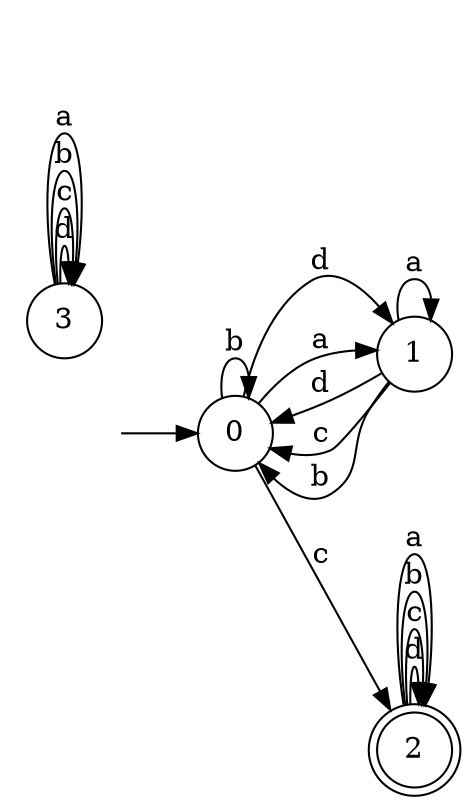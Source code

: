 digraph {
  rankdir=LR;
  0 [label="0", shape = circle];
  0 -> 1 [label="d"];
  0 -> 2 [label="c"];
  0 -> 0 [label="b"];
  0 -> 1 [label="a"];
  1 [label="1", shape = circle];
  1 -> 0 [label="d"];
  1 -> 0 [label="c"];
  1 -> 0 [label="b"];
  1 -> 1 [label="a"];
  2 [label="2", shape = doublecircle];
  2 -> 2 [label="d"];
  2 -> 2 [label="c"];
  2 -> 2 [label="b"];
  2 -> 2 [label="a"];
  3 [label="3", shape = circle];
  3 -> 3 [label="d"];
  3 -> 3 [label="c"];
  3 -> 3 [label="b"];
  3 -> 3 [label="a"];
  4 [label="", shape = plaintext];
  4 -> 0 [label=""];
}
